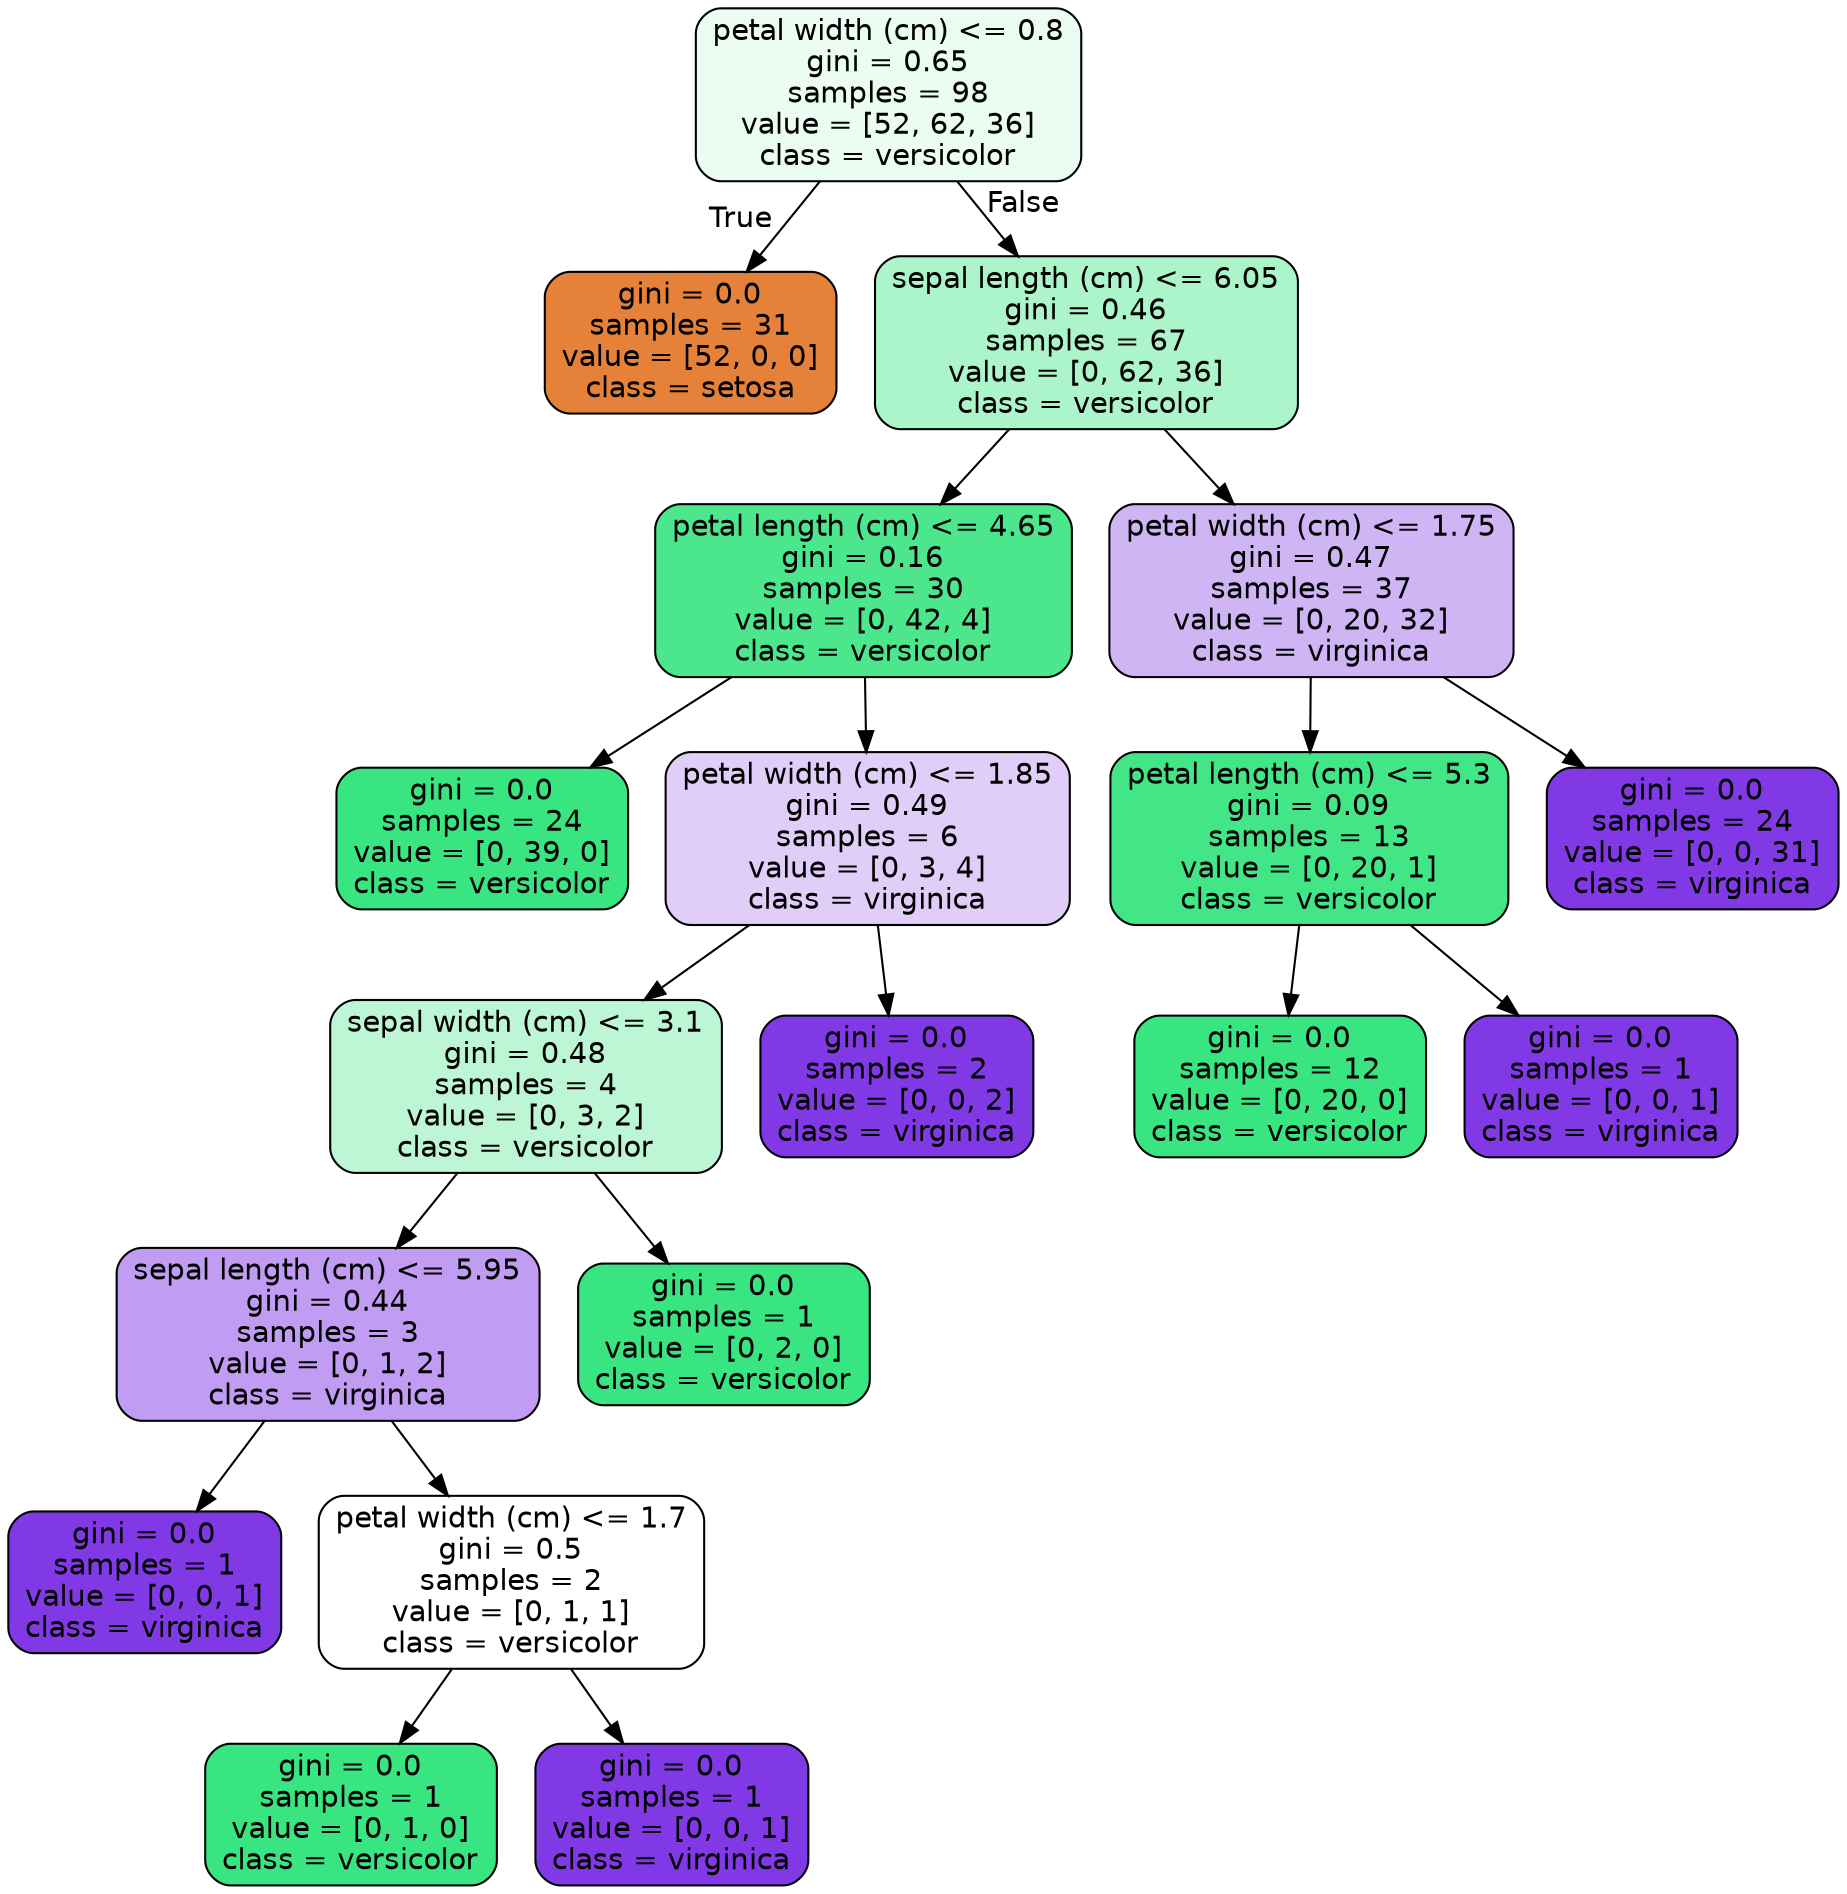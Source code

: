 digraph Tree {
node [shape=box, style="filled, rounded", color="black", fontname=helvetica] ;
edge [fontname=helvetica] ;
0 [label="petal width (cm) <= 0.8\ngini = 0.65\nsamples = 98\nvalue = [52, 62, 36]\nclass = versicolor", fillcolor="#ebfcf2"] ;
1 [label="gini = 0.0\nsamples = 31\nvalue = [52, 0, 0]\nclass = setosa", fillcolor="#e58139"] ;
0 -> 1 [labeldistance=2.5, labelangle=45, headlabel="True"] ;
2 [label="sepal length (cm) <= 6.05\ngini = 0.46\nsamples = 67\nvalue = [0, 62, 36]\nclass = versicolor", fillcolor="#acf4ca"] ;
0 -> 2 [labeldistance=2.5, labelangle=-45, headlabel="False"] ;
3 [label="petal length (cm) <= 4.65\ngini = 0.16\nsamples = 30\nvalue = [0, 42, 4]\nclass = versicolor", fillcolor="#4ce78d"] ;
2 -> 3 ;
4 [label="gini = 0.0\nsamples = 24\nvalue = [0, 39, 0]\nclass = versicolor", fillcolor="#39e581"] ;
3 -> 4 ;
5 [label="petal width (cm) <= 1.85\ngini = 0.49\nsamples = 6\nvalue = [0, 3, 4]\nclass = virginica", fillcolor="#e0cef8"] ;
3 -> 5 ;
6 [label="sepal width (cm) <= 3.1\ngini = 0.48\nsamples = 4\nvalue = [0, 3, 2]\nclass = versicolor", fillcolor="#bdf6d5"] ;
5 -> 6 ;
7 [label="sepal length (cm) <= 5.95\ngini = 0.44\nsamples = 3\nvalue = [0, 1, 2]\nclass = virginica", fillcolor="#c09cf2"] ;
6 -> 7 ;
8 [label="gini = 0.0\nsamples = 1\nvalue = [0, 0, 1]\nclass = virginica", fillcolor="#8139e5"] ;
7 -> 8 ;
9 [label="petal width (cm) <= 1.7\ngini = 0.5\nsamples = 2\nvalue = [0, 1, 1]\nclass = versicolor", fillcolor="#ffffff"] ;
7 -> 9 ;
10 [label="gini = 0.0\nsamples = 1\nvalue = [0, 1, 0]\nclass = versicolor", fillcolor="#39e581"] ;
9 -> 10 ;
11 [label="gini = 0.0\nsamples = 1\nvalue = [0, 0, 1]\nclass = virginica", fillcolor="#8139e5"] ;
9 -> 11 ;
12 [label="gini = 0.0\nsamples = 1\nvalue = [0, 2, 0]\nclass = versicolor", fillcolor="#39e581"] ;
6 -> 12 ;
13 [label="gini = 0.0\nsamples = 2\nvalue = [0, 0, 2]\nclass = virginica", fillcolor="#8139e5"] ;
5 -> 13 ;
14 [label="petal width (cm) <= 1.75\ngini = 0.47\nsamples = 37\nvalue = [0, 20, 32]\nclass = virginica", fillcolor="#d0b5f5"] ;
2 -> 14 ;
15 [label="petal length (cm) <= 5.3\ngini = 0.09\nsamples = 13\nvalue = [0, 20, 1]\nclass = versicolor", fillcolor="#43e687"] ;
14 -> 15 ;
16 [label="gini = 0.0\nsamples = 12\nvalue = [0, 20, 0]\nclass = versicolor", fillcolor="#39e581"] ;
15 -> 16 ;
17 [label="gini = 0.0\nsamples = 1\nvalue = [0, 0, 1]\nclass = virginica", fillcolor="#8139e5"] ;
15 -> 17 ;
18 [label="gini = 0.0\nsamples = 24\nvalue = [0, 0, 31]\nclass = virginica", fillcolor="#8139e5"] ;
14 -> 18 ;
}